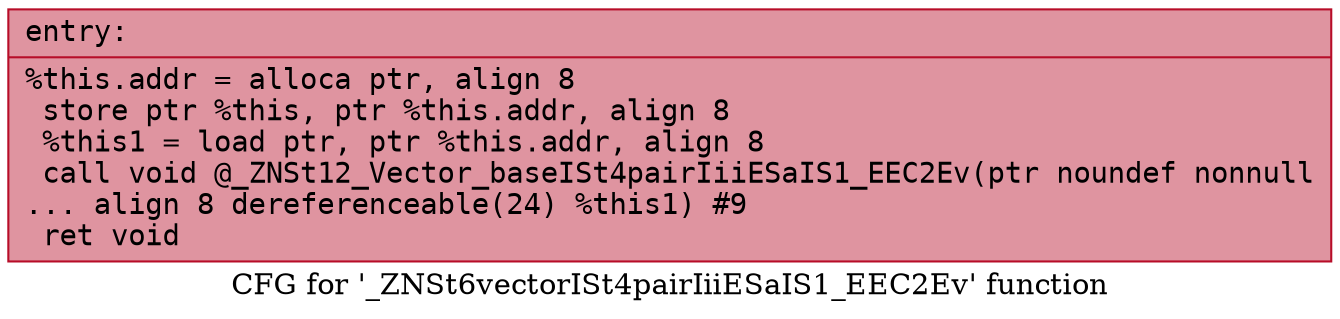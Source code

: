 digraph "CFG for '_ZNSt6vectorISt4pairIiiESaIS1_EEC2Ev' function" {
	label="CFG for '_ZNSt6vectorISt4pairIiiESaIS1_EEC2Ev' function";

	Node0x55c954e9e500 [shape=record,color="#b70d28ff", style=filled, fillcolor="#b70d2870" fontname="Courier",label="{entry:\l|  %this.addr = alloca ptr, align 8\l  store ptr %this, ptr %this.addr, align 8\l  %this1 = load ptr, ptr %this.addr, align 8\l  call void @_ZNSt12_Vector_baseISt4pairIiiESaIS1_EEC2Ev(ptr noundef nonnull\l... align 8 dereferenceable(24) %this1) #9\l  ret void\l}"];
}
